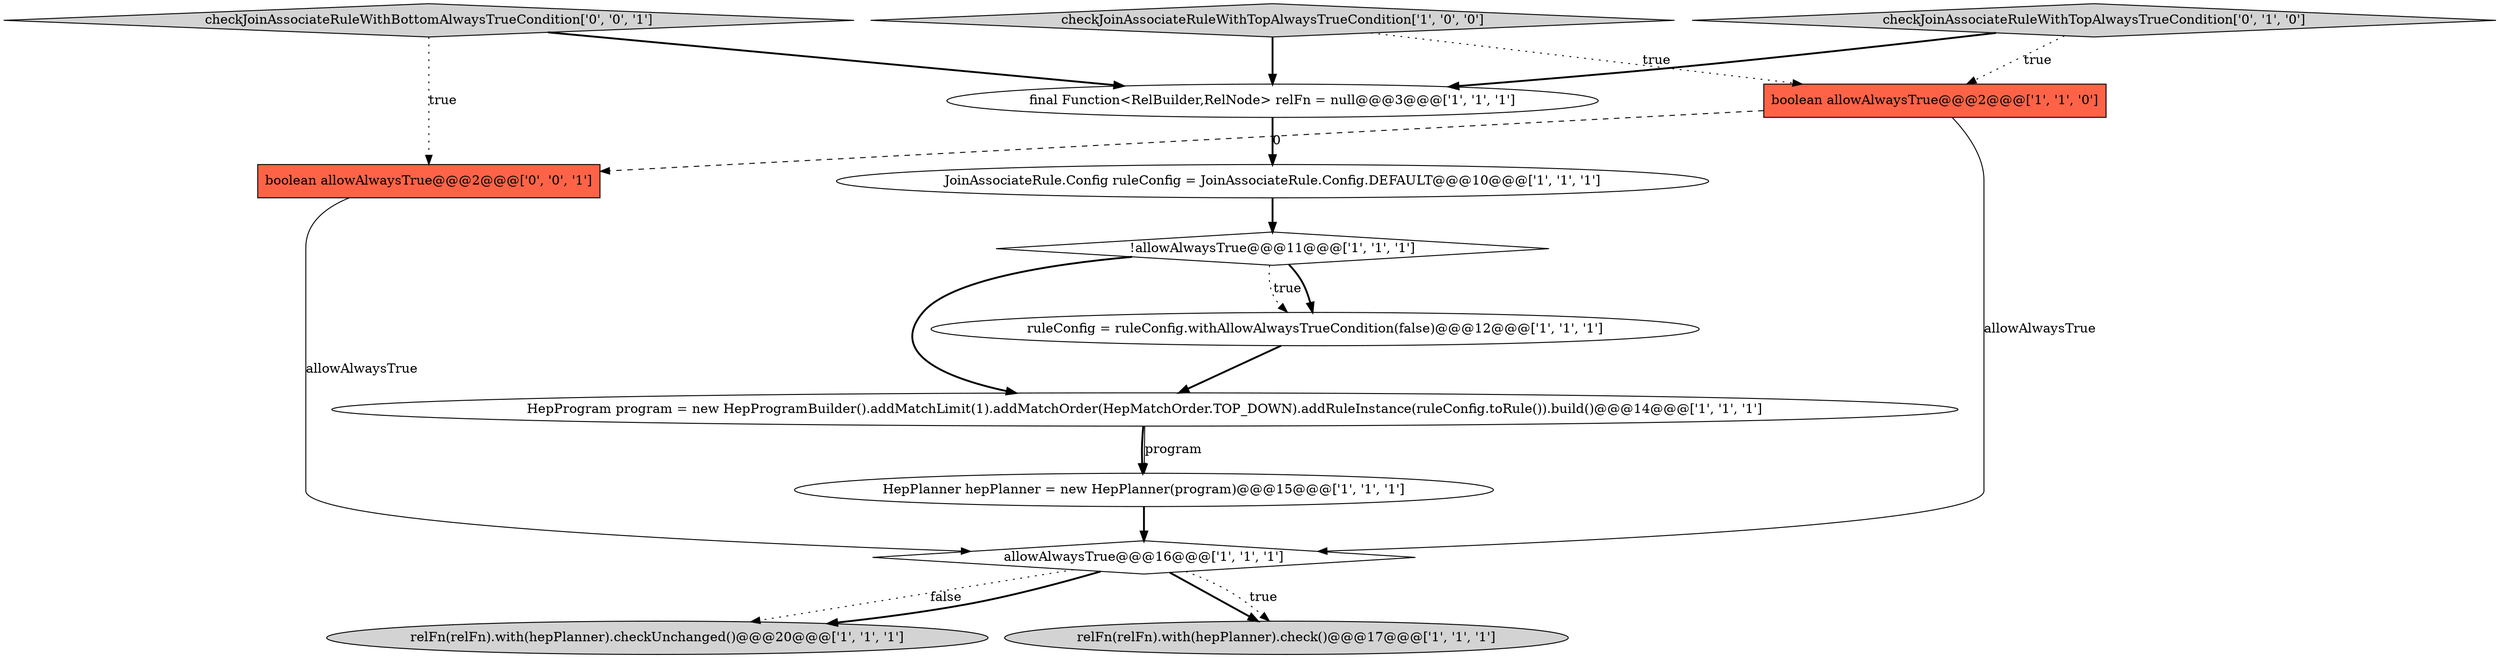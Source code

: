 digraph {
9 [style = filled, label = "HepPlanner hepPlanner = new HepPlanner(program)@@@15@@@['1', '1', '1']", fillcolor = white, shape = ellipse image = "AAA0AAABBB1BBB"];
12 [style = filled, label = "checkJoinAssociateRuleWithBottomAlwaysTrueCondition['0', '0', '1']", fillcolor = lightgray, shape = diamond image = "AAA0AAABBB3BBB"];
13 [style = filled, label = "boolean allowAlwaysTrue@@@2@@@['0', '0', '1']", fillcolor = tomato, shape = box image = "AAA0AAABBB3BBB"];
11 [style = filled, label = "checkJoinAssociateRuleWithTopAlwaysTrueCondition['0', '1', '0']", fillcolor = lightgray, shape = diamond image = "AAA0AAABBB2BBB"];
6 [style = filled, label = "final Function<RelBuilder,RelNode> relFn = null@@@3@@@['1', '1', '1']", fillcolor = white, shape = ellipse image = "AAA0AAABBB1BBB"];
8 [style = filled, label = "relFn(relFn).with(hepPlanner).checkUnchanged()@@@20@@@['1', '1', '1']", fillcolor = lightgray, shape = ellipse image = "AAA0AAABBB1BBB"];
3 [style = filled, label = "checkJoinAssociateRuleWithTopAlwaysTrueCondition['1', '0', '0']", fillcolor = lightgray, shape = diamond image = "AAA0AAABBB1BBB"];
10 [style = filled, label = "relFn(relFn).with(hepPlanner).check()@@@17@@@['1', '1', '1']", fillcolor = lightgray, shape = ellipse image = "AAA0AAABBB1BBB"];
5 [style = filled, label = "!allowAlwaysTrue@@@11@@@['1', '1', '1']", fillcolor = white, shape = diamond image = "AAA0AAABBB1BBB"];
2 [style = filled, label = "HepProgram program = new HepProgramBuilder().addMatchLimit(1).addMatchOrder(HepMatchOrder.TOP_DOWN).addRuleInstance(ruleConfig.toRule()).build()@@@14@@@['1', '1', '1']", fillcolor = white, shape = ellipse image = "AAA0AAABBB1BBB"];
0 [style = filled, label = "ruleConfig = ruleConfig.withAllowAlwaysTrueCondition(false)@@@12@@@['1', '1', '1']", fillcolor = white, shape = ellipse image = "AAA0AAABBB1BBB"];
7 [style = filled, label = "boolean allowAlwaysTrue@@@2@@@['1', '1', '0']", fillcolor = tomato, shape = box image = "AAA0AAABBB1BBB"];
1 [style = filled, label = "allowAlwaysTrue@@@16@@@['1', '1', '1']", fillcolor = white, shape = diamond image = "AAA0AAABBB1BBB"];
4 [style = filled, label = "JoinAssociateRule.Config ruleConfig = JoinAssociateRule.Config.DEFAULT@@@10@@@['1', '1', '1']", fillcolor = white, shape = ellipse image = "AAA0AAABBB1BBB"];
5->2 [style = bold, label=""];
5->0 [style = dotted, label="true"];
1->8 [style = dotted, label="false"];
1->10 [style = bold, label=""];
6->4 [style = bold, label=""];
2->9 [style = solid, label="program"];
4->5 [style = bold, label=""];
1->8 [style = bold, label=""];
12->13 [style = dotted, label="true"];
11->7 [style = dotted, label="true"];
11->6 [style = bold, label=""];
7->13 [style = dashed, label="0"];
3->6 [style = bold, label=""];
2->9 [style = bold, label=""];
5->0 [style = bold, label=""];
3->7 [style = dotted, label="true"];
0->2 [style = bold, label=""];
9->1 [style = bold, label=""];
13->1 [style = solid, label="allowAlwaysTrue"];
7->1 [style = solid, label="allowAlwaysTrue"];
1->10 [style = dotted, label="true"];
12->6 [style = bold, label=""];
}
